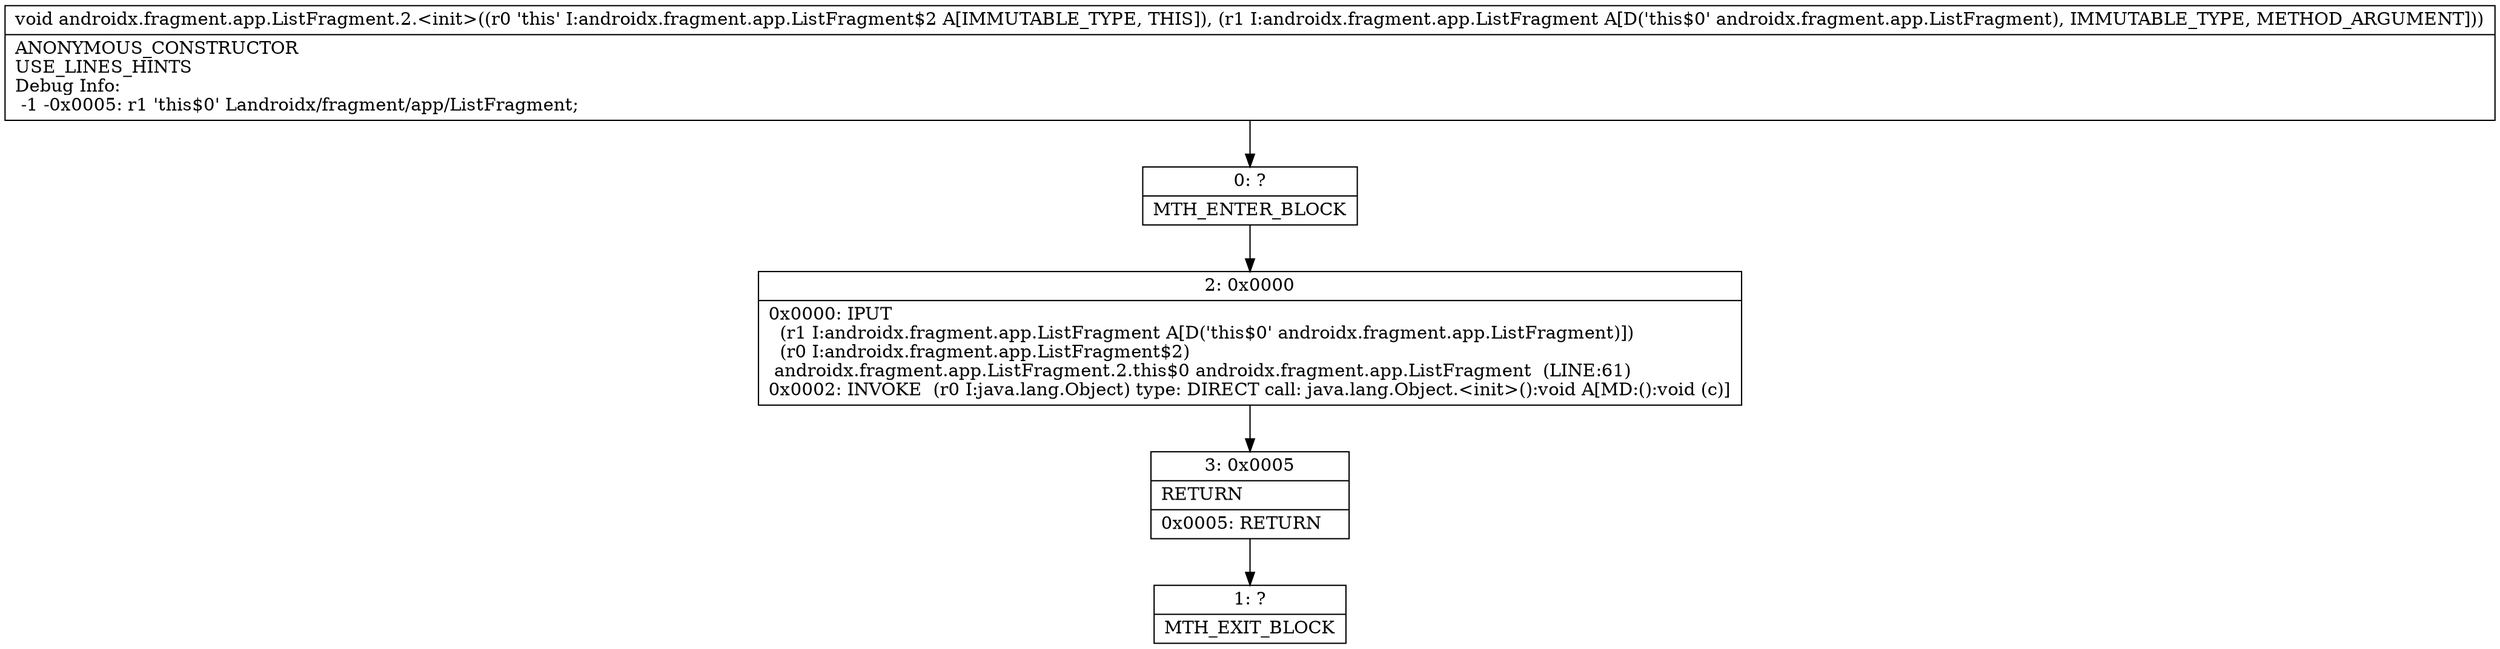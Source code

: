 digraph "CFG forandroidx.fragment.app.ListFragment.2.\<init\>(Landroidx\/fragment\/app\/ListFragment;)V" {
Node_0 [shape=record,label="{0\:\ ?|MTH_ENTER_BLOCK\l}"];
Node_2 [shape=record,label="{2\:\ 0x0000|0x0000: IPUT  \l  (r1 I:androidx.fragment.app.ListFragment A[D('this$0' androidx.fragment.app.ListFragment)])\l  (r0 I:androidx.fragment.app.ListFragment$2)\l androidx.fragment.app.ListFragment.2.this$0 androidx.fragment.app.ListFragment  (LINE:61)\l0x0002: INVOKE  (r0 I:java.lang.Object) type: DIRECT call: java.lang.Object.\<init\>():void A[MD:():void (c)]\l}"];
Node_3 [shape=record,label="{3\:\ 0x0005|RETURN\l|0x0005: RETURN   \l}"];
Node_1 [shape=record,label="{1\:\ ?|MTH_EXIT_BLOCK\l}"];
MethodNode[shape=record,label="{void androidx.fragment.app.ListFragment.2.\<init\>((r0 'this' I:androidx.fragment.app.ListFragment$2 A[IMMUTABLE_TYPE, THIS]), (r1 I:androidx.fragment.app.ListFragment A[D('this$0' androidx.fragment.app.ListFragment), IMMUTABLE_TYPE, METHOD_ARGUMENT]))  | ANONYMOUS_CONSTRUCTOR\lUSE_LINES_HINTS\lDebug Info:\l  \-1 \-0x0005: r1 'this$0' Landroidx\/fragment\/app\/ListFragment;\l}"];
MethodNode -> Node_0;Node_0 -> Node_2;
Node_2 -> Node_3;
Node_3 -> Node_1;
}

